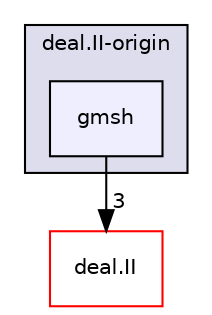 digraph "include/deal.II-origin/gmsh" {
  compound=true
  node [ fontsize="10", fontname="Helvetica"];
  edge [ labelfontsize="10", labelfontname="Helvetica"];
  subgraph clusterdir_1627ce85bc33b76c4cb222dfe9aeffd7 {
    graph [ bgcolor="#ddddee", pencolor="black", label="deal.II-origin" fontname="Helvetica", fontsize="10", URL="dir_1627ce85bc33b76c4cb222dfe9aeffd7.html"]
  dir_15a27d72838d0a603000eb7d9f52fe52 [shape=box, label="gmsh", style="filled", fillcolor="#eeeeff", pencolor="black", URL="dir_15a27d72838d0a603000eb7d9f52fe52.html"];
  }
  dir_ee90d91a514b839c31faec7a1d916f67 [shape=box label="deal.II" fillcolor="white" style="filled" color="red" URL="dir_ee90d91a514b839c31faec7a1d916f67.html"];
  dir_15a27d72838d0a603000eb7d9f52fe52->dir_ee90d91a514b839c31faec7a1d916f67 [headlabel="3", labeldistance=1.5 headhref="dir_000028_000009.html"];
}
